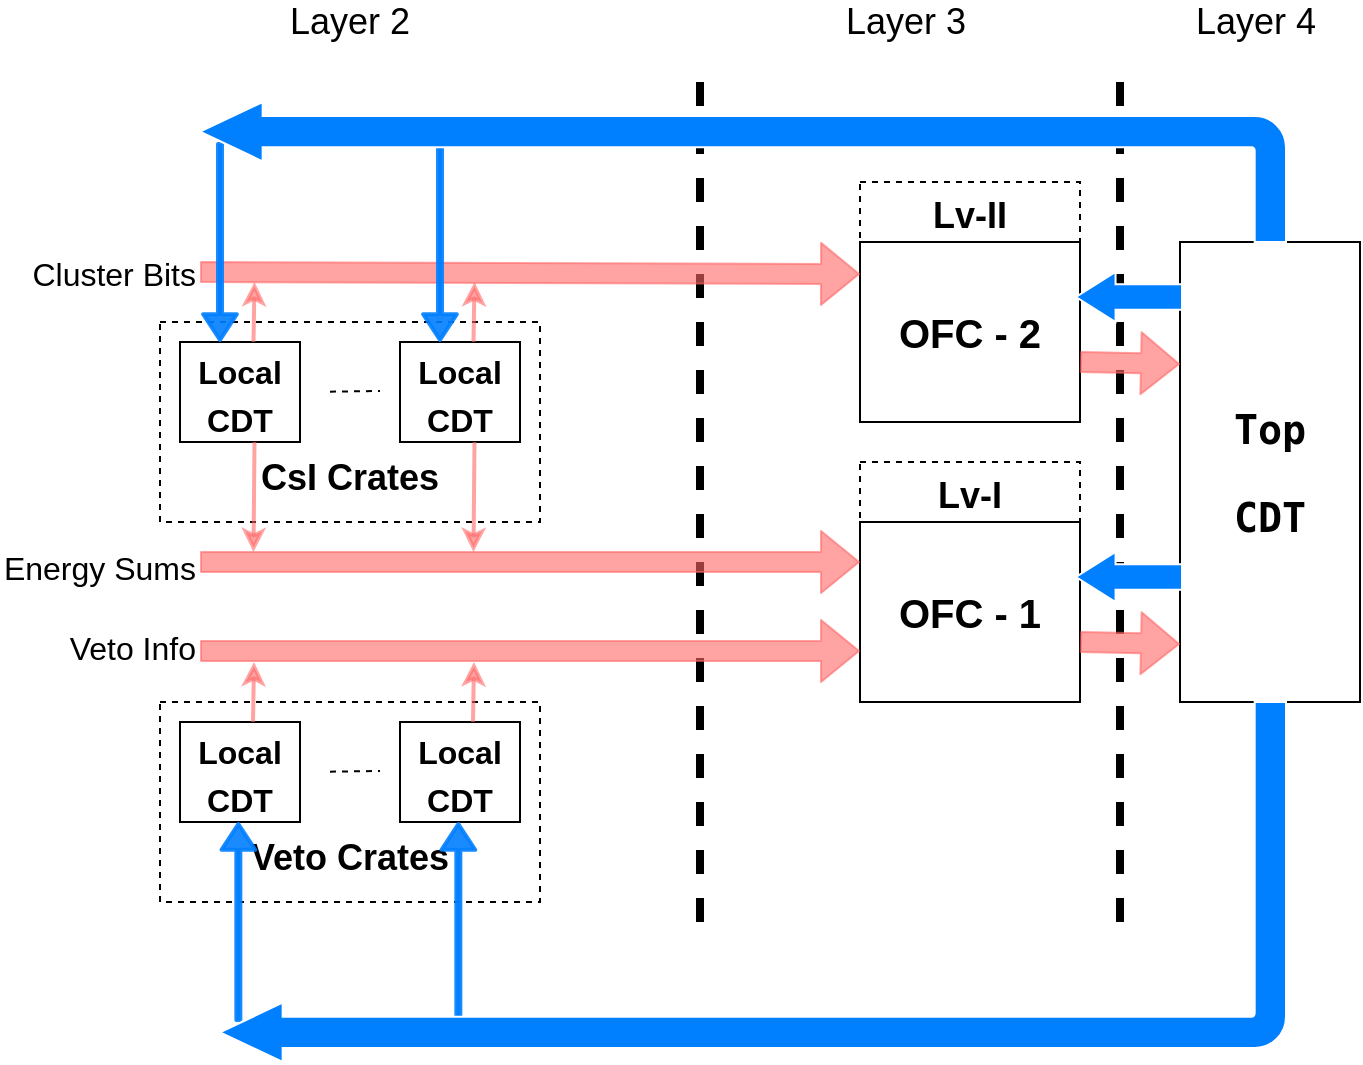 <mxfile version="14.6.11" type="github">
  <diagram id="RDYniLMKRmmL1WzlAPWp" name="Page-1">
    <mxGraphModel dx="1303" dy="797" grid="1" gridSize="10" guides="1" tooltips="1" connect="1" arrows="1" fold="1" page="1" pageScale="1" pageWidth="1100" pageHeight="850" math="0" shadow="0">
      <root>
        <mxCell id="0" />
        <mxCell id="1" parent="0" />
        <mxCell id="K6yGhsMrCwSWfC8Pn7jp-23" value="&lt;br&gt;&lt;br&gt;&lt;br&gt;&lt;br&gt;&lt;font style=&quot;font-size: 18px&quot;&gt;CsI Crates&lt;/font&gt;" style="rounded=0;whiteSpace=wrap;html=1;fillColor=none;dashed=1;fontStyle=1" vertex="1" parent="1">
          <mxGeometry x="80" y="180" width="190" height="100" as="geometry" />
        </mxCell>
        <mxCell id="K6yGhsMrCwSWfC8Pn7jp-10" value="&lt;font style=&quot;font-size: 18px&quot;&gt;Lv-II&lt;br&gt;&lt;br&gt;&lt;br&gt;&lt;br&gt;&lt;br&gt;&lt;/font&gt;" style="rounded=0;whiteSpace=wrap;html=1;fillColor=none;dashed=1;fontStyle=1;align=center;" vertex="1" parent="1">
          <mxGeometry x="430" y="110" width="110" height="120" as="geometry" />
        </mxCell>
        <mxCell id="K6yGhsMrCwSWfC8Pn7jp-1" value="&lt;pre style=&quot;font-size: 20px&quot;&gt;Top&lt;/pre&gt;&lt;pre style=&quot;font-size: 20px&quot;&gt;CDT&lt;/pre&gt;" style="rounded=0;whiteSpace=wrap;html=1;fontStyle=1" vertex="1" parent="1">
          <mxGeometry x="590" y="140" width="90" height="230" as="geometry" />
        </mxCell>
        <mxCell id="K6yGhsMrCwSWfC8Pn7jp-2" value="" style="endArrow=none;dashed=1;html=1;strokeWidth=4;fontStyle=1" edge="1" parent="1">
          <mxGeometry width="50" height="50" relative="1" as="geometry">
            <mxPoint x="560" y="480" as="sourcePoint" />
            <mxPoint x="560" y="50" as="targetPoint" />
          </mxGeometry>
        </mxCell>
        <mxCell id="K6yGhsMrCwSWfC8Pn7jp-3" value="Layer 4" style="text;html=1;strokeColor=none;fillColor=none;align=center;verticalAlign=middle;whiteSpace=wrap;rounded=0;fontSize=18;" vertex="1" parent="1">
          <mxGeometry x="593" y="20" width="70" height="20" as="geometry" />
        </mxCell>
        <mxCell id="K6yGhsMrCwSWfC8Pn7jp-4" value="&lt;p style=&quot;font-size: 20px&quot;&gt;OFC - 2&lt;/p&gt;" style="rounded=0;whiteSpace=wrap;html=1;fontStyle=1" vertex="1" parent="1">
          <mxGeometry x="430" y="140" width="110" height="90" as="geometry" />
        </mxCell>
        <mxCell id="K6yGhsMrCwSWfC8Pn7jp-6" value="Layer 3" style="text;html=1;strokeColor=none;fillColor=none;align=center;verticalAlign=middle;whiteSpace=wrap;rounded=0;fontSize=18;" vertex="1" parent="1">
          <mxGeometry x="418" y="20" width="70" height="20" as="geometry" />
        </mxCell>
        <mxCell id="K6yGhsMrCwSWfC8Pn7jp-9" value="" style="endArrow=none;dashed=1;html=1;strokeWidth=4;fontStyle=1" edge="1" parent="1">
          <mxGeometry width="50" height="50" relative="1" as="geometry">
            <mxPoint x="350" y="480" as="sourcePoint" />
            <mxPoint x="350" y="50" as="targetPoint" />
          </mxGeometry>
        </mxCell>
        <mxCell id="K6yGhsMrCwSWfC8Pn7jp-12" value="&lt;font style=&quot;font-size: 18px&quot;&gt;Lv-I&lt;br&gt;&lt;br&gt;&lt;br&gt;&lt;br&gt;&lt;br&gt;&lt;/font&gt;" style="rounded=0;whiteSpace=wrap;html=1;fillColor=none;dashed=1;fontStyle=1;align=center;" vertex="1" parent="1">
          <mxGeometry x="430" y="250" width="110" height="120" as="geometry" />
        </mxCell>
        <mxCell id="K6yGhsMrCwSWfC8Pn7jp-13" value="&lt;p style=&quot;font-size: 20px&quot;&gt;OFC - 1&lt;/p&gt;" style="rounded=0;whiteSpace=wrap;html=1;fontStyle=1" vertex="1" parent="1">
          <mxGeometry x="430" y="280" width="110" height="90" as="geometry" />
        </mxCell>
        <mxCell id="K6yGhsMrCwSWfC8Pn7jp-15" value="" style="endArrow=none;dashed=1;html=1;fontStyle=1;fontSize=20;" edge="1" parent="1">
          <mxGeometry width="50" height="50" relative="1" as="geometry">
            <mxPoint x="165" y="214.84" as="sourcePoint" />
            <mxPoint x="190" y="214.5" as="targetPoint" />
          </mxGeometry>
        </mxCell>
        <mxCell id="K6yGhsMrCwSWfC8Pn7jp-19" value="&lt;p&gt;&lt;font style=&quot;font-size: 16px&quot;&gt;Local CDT&lt;/font&gt;&lt;/p&gt;" style="rounded=0;whiteSpace=wrap;html=1;fontStyle=1;fontSize=20;" vertex="1" parent="1">
          <mxGeometry x="90" y="190" width="60" height="50" as="geometry" />
        </mxCell>
        <mxCell id="K6yGhsMrCwSWfC8Pn7jp-22" value="&lt;p&gt;&lt;font style=&quot;font-size: 16px&quot;&gt;Local CDT&lt;/font&gt;&lt;/p&gt;" style="rounded=0;whiteSpace=wrap;html=1;fontStyle=1;fontSize=20;" vertex="1" parent="1">
          <mxGeometry x="200" y="190" width="60" height="50" as="geometry" />
        </mxCell>
        <mxCell id="K6yGhsMrCwSWfC8Pn7jp-25" value="&lt;br&gt;&lt;br&gt;&lt;br&gt;&lt;br&gt;&lt;font style=&quot;font-size: 18px&quot;&gt;Veto Crates&lt;/font&gt;" style="rounded=0;whiteSpace=wrap;html=1;fillColor=none;dashed=1;fontStyle=1" vertex="1" parent="1">
          <mxGeometry x="80" y="370" width="190" height="100" as="geometry" />
        </mxCell>
        <mxCell id="K6yGhsMrCwSWfC8Pn7jp-26" value="" style="endArrow=none;dashed=1;html=1;fontStyle=1;fontSize=20;" edge="1" parent="1">
          <mxGeometry width="50" height="50" relative="1" as="geometry">
            <mxPoint x="165" y="404.84" as="sourcePoint" />
            <mxPoint x="190" y="404.5" as="targetPoint" />
          </mxGeometry>
        </mxCell>
        <mxCell id="K6yGhsMrCwSWfC8Pn7jp-27" value="&lt;p&gt;&lt;font style=&quot;font-size: 16px&quot;&gt;Local CDT&lt;/font&gt;&lt;/p&gt;" style="rounded=0;whiteSpace=wrap;html=1;fontStyle=1;fontSize=20;" vertex="1" parent="1">
          <mxGeometry x="90" y="380" width="60" height="50" as="geometry" />
        </mxCell>
        <mxCell id="K6yGhsMrCwSWfC8Pn7jp-28" value="&lt;p&gt;&lt;font style=&quot;font-size: 16px&quot;&gt;Local CDT&lt;/font&gt;&lt;/p&gt;" style="rounded=0;whiteSpace=wrap;html=1;fontStyle=1;fontSize=20;" vertex="1" parent="1">
          <mxGeometry x="200" y="380" width="60" height="50" as="geometry" />
        </mxCell>
        <mxCell id="K6yGhsMrCwSWfC8Pn7jp-31" value="" style="shape=flexArrow;endArrow=classic;html=1;strokeColor=#FF6666;opacity=60;fillColor=#FF6666;" edge="1" parent="1">
          <mxGeometry width="50" height="50" relative="1" as="geometry">
            <mxPoint x="100" y="344.5" as="sourcePoint" />
            <mxPoint x="430" y="344.5" as="targetPoint" />
          </mxGeometry>
        </mxCell>
        <mxCell id="K6yGhsMrCwSWfC8Pn7jp-32" value="" style="shape=flexArrow;endArrow=classic;html=1;strokeColor=#FF6666;opacity=60;fillColor=#FF6666;" edge="1" parent="1">
          <mxGeometry width="50" height="50" relative="1" as="geometry">
            <mxPoint x="100" y="300" as="sourcePoint" />
            <mxPoint x="430" y="300" as="targetPoint" />
          </mxGeometry>
        </mxCell>
        <mxCell id="K6yGhsMrCwSWfC8Pn7jp-33" value="" style="shape=flexArrow;endArrow=classic;html=1;strokeColor=#FF6666;opacity=60;fillColor=#FF6666;" edge="1" parent="1">
          <mxGeometry width="50" height="50" relative="1" as="geometry">
            <mxPoint x="100" y="155" as="sourcePoint" />
            <mxPoint x="430" y="156" as="targetPoint" />
          </mxGeometry>
        </mxCell>
        <mxCell id="K6yGhsMrCwSWfC8Pn7jp-34" value="" style="endArrow=classic;html=1;strokeColor=#FF6666;fillColor=#FF6666;gradientColor=none;opacity=60;strokeWidth=2;" edge="1" parent="1">
          <mxGeometry width="50" height="50" relative="1" as="geometry">
            <mxPoint x="126.5" y="380" as="sourcePoint" />
            <mxPoint x="127" y="350" as="targetPoint" />
          </mxGeometry>
        </mxCell>
        <mxCell id="K6yGhsMrCwSWfC8Pn7jp-35" value="" style="endArrow=classic;html=1;strokeColor=#FF6666;fillColor=#FF6666;gradientColor=none;opacity=60;strokeWidth=2;" edge="1" parent="1">
          <mxGeometry width="50" height="50" relative="1" as="geometry">
            <mxPoint x="236.5" y="380" as="sourcePoint" />
            <mxPoint x="237" y="350" as="targetPoint" />
          </mxGeometry>
        </mxCell>
        <mxCell id="K6yGhsMrCwSWfC8Pn7jp-40" value="" style="group" vertex="1" connectable="0" parent="1">
          <mxGeometry x="126.75" y="160" width="110.5" height="30" as="geometry" />
        </mxCell>
        <mxCell id="K6yGhsMrCwSWfC8Pn7jp-38" value="" style="endArrow=classic;html=1;strokeColor=#FF6666;fillColor=#FF6666;gradientColor=none;opacity=60;strokeWidth=2;fontSize=16;" edge="1" parent="K6yGhsMrCwSWfC8Pn7jp-40">
          <mxGeometry width="50" height="50" relative="1" as="geometry">
            <mxPoint y="30" as="sourcePoint" />
            <mxPoint x="0.5" as="targetPoint" />
          </mxGeometry>
        </mxCell>
        <mxCell id="K6yGhsMrCwSWfC8Pn7jp-39" value="" style="endArrow=classic;html=1;strokeColor=#FF6666;fillColor=#FF6666;gradientColor=none;opacity=60;strokeWidth=2;" edge="1" parent="K6yGhsMrCwSWfC8Pn7jp-40">
          <mxGeometry width="50" height="50" relative="1" as="geometry">
            <mxPoint x="110" y="30" as="sourcePoint" />
            <mxPoint x="110.5" as="targetPoint" />
          </mxGeometry>
        </mxCell>
        <mxCell id="K6yGhsMrCwSWfC8Pn7jp-44" value="" style="group" vertex="1" connectable="0" parent="1">
          <mxGeometry x="126.75" y="240" width="110.5" height="55" as="geometry" />
        </mxCell>
        <mxCell id="K6yGhsMrCwSWfC8Pn7jp-41" value="" style="endArrow=classic;html=1;strokeColor=#FF6666;fillColor=#FF6666;gradientColor=none;opacity=60;strokeWidth=2;fontSize=16;" edge="1" parent="K6yGhsMrCwSWfC8Pn7jp-44">
          <mxGeometry width="50" height="91.667" as="geometry">
            <mxPoint x="0.5" as="sourcePoint" />
            <mxPoint y="55" as="targetPoint" />
          </mxGeometry>
        </mxCell>
        <mxCell id="K6yGhsMrCwSWfC8Pn7jp-42" value="" style="endArrow=classic;html=1;strokeColor=#FF6666;fillColor=#FF6666;gradientColor=none;opacity=60;strokeWidth=2;" edge="1" parent="K6yGhsMrCwSWfC8Pn7jp-44">
          <mxGeometry width="50" height="91.667" as="geometry">
            <mxPoint x="110.5" as="sourcePoint" />
            <mxPoint x="110" y="55" as="targetPoint" />
          </mxGeometry>
        </mxCell>
        <mxCell id="K6yGhsMrCwSWfC8Pn7jp-45" value="Cluster Bits" style="text;html=1;fillColor=none;align=right;verticalAlign=middle;whiteSpace=wrap;rounded=0;fontSize=16;dashed=1;dashPattern=1 4;" vertex="1" parent="1">
          <mxGeometry y="138" width="100" height="35" as="geometry" />
        </mxCell>
        <mxCell id="K6yGhsMrCwSWfC8Pn7jp-46" value="Energy Sums" style="text;html=1;fillColor=none;align=right;verticalAlign=middle;whiteSpace=wrap;rounded=0;fontSize=16;dashed=1;dashPattern=1 4;" vertex="1" parent="1">
          <mxGeometry y="285" width="100" height="35" as="geometry" />
        </mxCell>
        <mxCell id="K6yGhsMrCwSWfC8Pn7jp-47" value="Veto Info" style="text;html=1;fillColor=none;align=right;verticalAlign=middle;whiteSpace=wrap;rounded=0;fontSize=16;dashed=1;dashPattern=1 4;" vertex="1" parent="1">
          <mxGeometry y="325" width="100" height="35" as="geometry" />
        </mxCell>
        <mxCell id="K6yGhsMrCwSWfC8Pn7jp-51" value="" style="shape=flexArrow;endArrow=classic;html=1;strokeColor=#FF6666;opacity=60;fillColor=#FF6666;" edge="1" parent="1">
          <mxGeometry width="50" height="50" relative="1" as="geometry">
            <mxPoint x="540" y="200" as="sourcePoint" />
            <mxPoint x="590" y="201" as="targetPoint" />
          </mxGeometry>
        </mxCell>
        <mxCell id="K6yGhsMrCwSWfC8Pn7jp-52" value="" style="shape=flexArrow;endArrow=classic;html=1;strokeColor=#FF6666;opacity=60;fillColor=#FF6666;" edge="1" parent="1">
          <mxGeometry width="50" height="50" relative="1" as="geometry">
            <mxPoint x="540" y="340" as="sourcePoint" />
            <mxPoint x="590" y="341" as="targetPoint" />
          </mxGeometry>
        </mxCell>
        <mxCell id="K6yGhsMrCwSWfC8Pn7jp-53" value="" style="html=1;shadow=0;dashed=0;align=center;verticalAlign=middle;shape=mxgraph.arrows2.arrow;dy=0.49;dx=19.78;notch=0;strokeColor=#FFFFFF;fillColor=#007FFF;fontSize=18;flipH=1;" vertex="1" parent="1">
          <mxGeometry x="538" y="155" width="53" height="25" as="geometry" />
        </mxCell>
        <mxCell id="K6yGhsMrCwSWfC8Pn7jp-56" value="" style="html=1;shadow=0;dashed=0;align=center;verticalAlign=middle;shape=mxgraph.arrows2.arrow;dy=0.49;dx=19.78;notch=0;strokeColor=#FFFFFF;fillColor=#007FFF;fontSize=18;flipH=1;" vertex="1" parent="1">
          <mxGeometry x="538" y="295" width="53" height="25" as="geometry" />
        </mxCell>
        <mxCell id="K6yGhsMrCwSWfC8Pn7jp-59" value="" style="shape=flexArrow;endArrow=classic;html=1;opacity=90;strokeColor=#007FFF;fillColor=#007FFF;width=1;endWidth=12.857;endSize=3.629;strokeWidth=2;" edge="1" parent="1">
          <mxGeometry width="50" height="50" relative="1" as="geometry">
            <mxPoint x="110" y="90" as="sourcePoint" />
            <mxPoint x="110" y="190" as="targetPoint" />
          </mxGeometry>
        </mxCell>
        <mxCell id="K6yGhsMrCwSWfC8Pn7jp-60" value="" style="shape=flexArrow;endArrow=classic;html=1;opacity=90;strokeColor=#007FFF;fillColor=#007FFF;width=1;endWidth=12.857;endSize=3.629;strokeWidth=2;" edge="1" parent="1">
          <mxGeometry width="50" height="50" relative="1" as="geometry">
            <mxPoint x="220" y="90" as="sourcePoint" />
            <mxPoint x="220" y="190" as="targetPoint" />
          </mxGeometry>
        </mxCell>
        <mxCell id="K6yGhsMrCwSWfC8Pn7jp-61" value="" style="html=1;shadow=0;dashed=0;align=center;verticalAlign=middle;shape=mxgraph.arrows2.bendArrow;dy=7.83;dx=31.33;notch=0;arrowHead=29.67;rounded=1;fontSize=18;fillColor=#007FFF;flipH=1;strokeColor=#FFFFFF;" vertex="1" parent="1">
          <mxGeometry x="100" y="70" width="543" height="70" as="geometry" />
        </mxCell>
        <mxCell id="K6yGhsMrCwSWfC8Pn7jp-62" value="" style="shape=flexArrow;endArrow=classic;html=1;opacity=90;strokeColor=#007FFF;fillColor=#007FFF;width=1;endWidth=12.857;endSize=3.629;strokeWidth=2;" edge="1" parent="1">
          <mxGeometry width="50" height="50" relative="1" as="geometry">
            <mxPoint x="119.17" y="530" as="sourcePoint" />
            <mxPoint x="119.17" y="430" as="targetPoint" />
          </mxGeometry>
        </mxCell>
        <mxCell id="K6yGhsMrCwSWfC8Pn7jp-63" value="" style="shape=flexArrow;endArrow=classic;html=1;opacity=90;strokeColor=#007FFF;fillColor=#007FFF;width=1;endWidth=12.857;endSize=3.629;strokeWidth=2;" edge="1" parent="1">
          <mxGeometry width="50" height="50" relative="1" as="geometry">
            <mxPoint x="229.17" y="530" as="sourcePoint" />
            <mxPoint x="229.17" y="430" as="targetPoint" />
          </mxGeometry>
        </mxCell>
        <mxCell id="K6yGhsMrCwSWfC8Pn7jp-64" value="" style="html=1;shadow=0;dashed=0;align=center;verticalAlign=middle;shape=mxgraph.arrows2.bendArrow;dy=7.83;dx=31.33;notch=0;arrowHead=29.67;rounded=1;fontSize=18;fillColor=#007FFF;flipH=1;strokeColor=#FFFFFF;direction=east;flipV=1;" vertex="1" parent="1">
          <mxGeometry x="110" y="370" width="533" height="180" as="geometry" />
        </mxCell>
        <mxCell id="K6yGhsMrCwSWfC8Pn7jp-65" value="Layer 2" style="text;html=1;strokeColor=none;fillColor=none;align=center;verticalAlign=middle;whiteSpace=wrap;rounded=0;fontSize=18;" vertex="1" parent="1">
          <mxGeometry x="140" y="20" width="70" height="20" as="geometry" />
        </mxCell>
      </root>
    </mxGraphModel>
  </diagram>
</mxfile>
